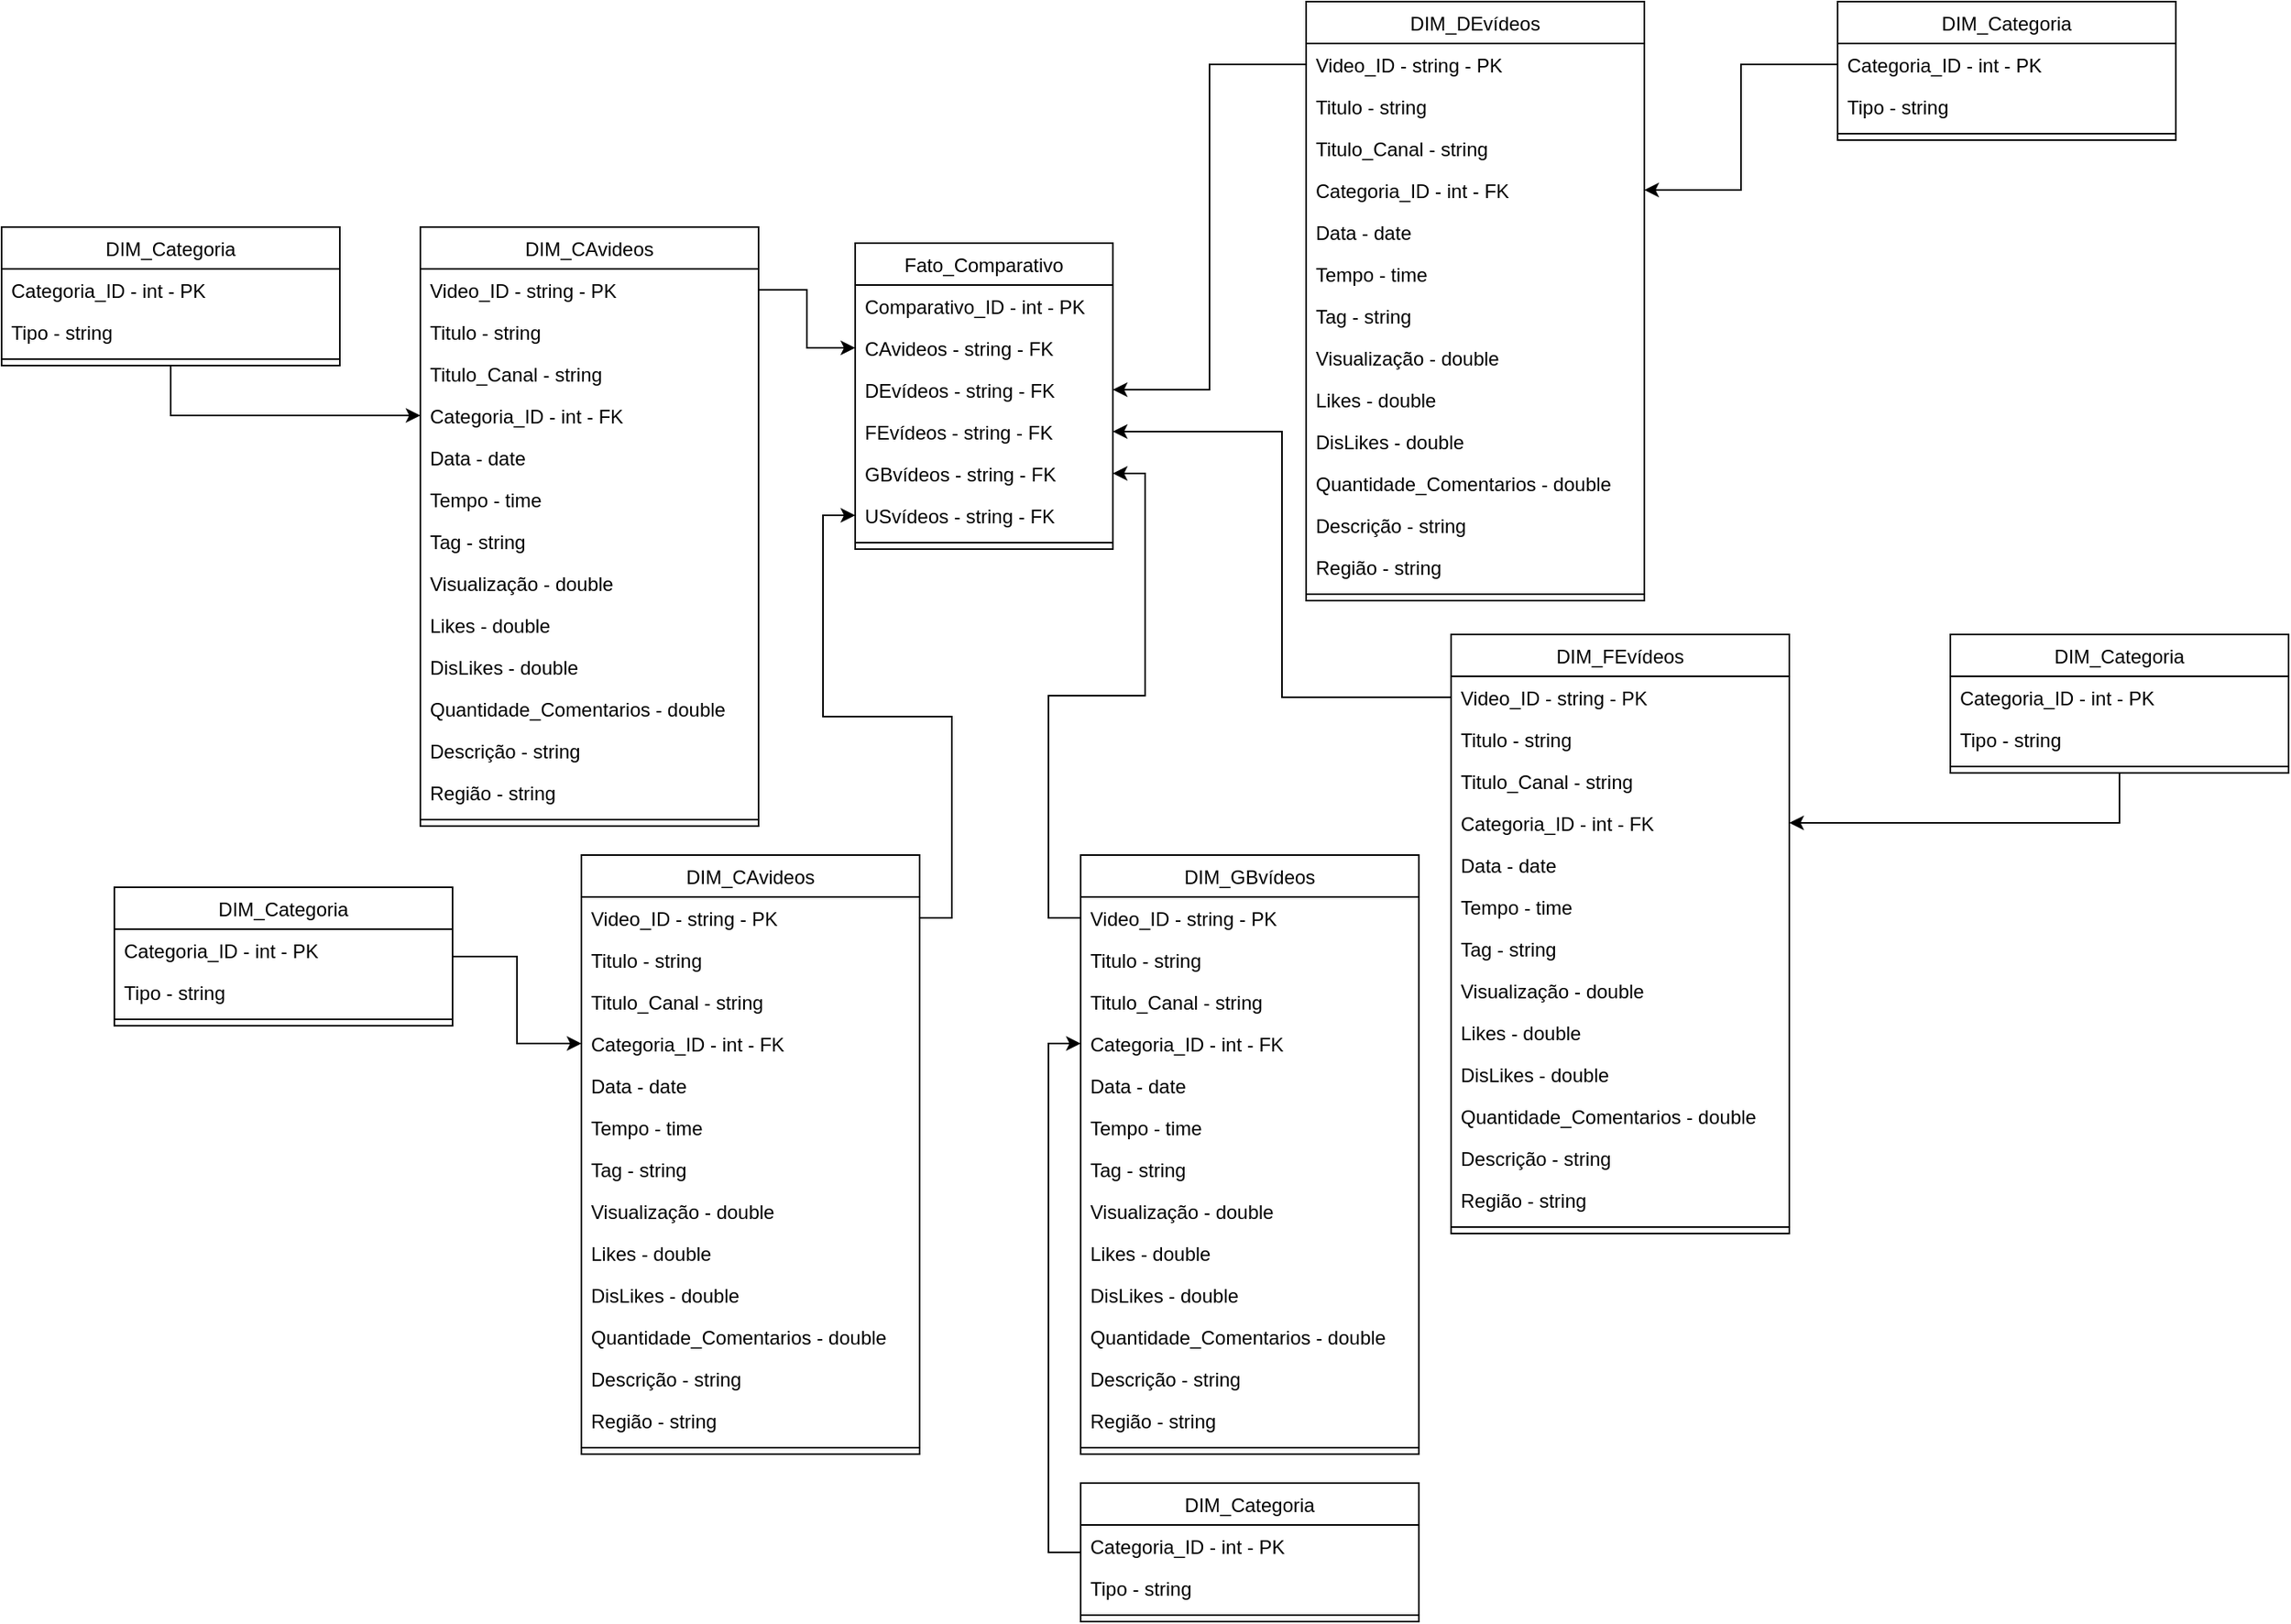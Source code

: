 <mxfile version="21.2.3" type="github">
  <diagram id="C5RBs43oDa-KdzZeNtuy" name="Page-1">
    <mxGraphModel dx="1707" dy="1653" grid="1" gridSize="10" guides="1" tooltips="1" connect="1" arrows="1" fold="1" page="1" pageScale="1" pageWidth="827" pageHeight="1169" math="0" shadow="0">
      <root>
        <mxCell id="WIyWlLk6GJQsqaUBKTNV-0" />
        <mxCell id="WIyWlLk6GJQsqaUBKTNV-1" parent="WIyWlLk6GJQsqaUBKTNV-0" />
        <mxCell id="zkfFHV4jXpPFQw0GAbJ--13" value="DIM_CAvideos" style="swimlane;fontStyle=0;align=center;verticalAlign=top;childLayout=stackLayout;horizontal=1;startSize=26;horizontalStack=0;resizeParent=1;resizeLast=0;collapsible=1;marginBottom=0;rounded=0;shadow=0;strokeWidth=1;" parent="WIyWlLk6GJQsqaUBKTNV-1" vertex="1">
          <mxGeometry x="240" y="-40" width="210" height="372" as="geometry">
            <mxRectangle x="340" y="380" width="170" height="26" as="alternateBounds" />
          </mxGeometry>
        </mxCell>
        <mxCell id="1m3VxjeDIBRitVq9MlRv-8" value="Video_ID - string - PK" style="text;align=left;verticalAlign=top;spacingLeft=4;spacingRight=4;overflow=hidden;rotatable=0;points=[[0,0.5],[1,0.5]];portConstraint=eastwest;" parent="zkfFHV4jXpPFQw0GAbJ--13" vertex="1">
          <mxGeometry y="26" width="210" height="26" as="geometry" />
        </mxCell>
        <mxCell id="zkfFHV4jXpPFQw0GAbJ--14" value="Titulo - string" style="text;align=left;verticalAlign=top;spacingLeft=4;spacingRight=4;overflow=hidden;rotatable=0;points=[[0,0.5],[1,0.5]];portConstraint=eastwest;" parent="zkfFHV4jXpPFQw0GAbJ--13" vertex="1">
          <mxGeometry y="52" width="210" height="26" as="geometry" />
        </mxCell>
        <mxCell id="1m3VxjeDIBRitVq9MlRv-3" value="Titulo_Canal - string" style="text;align=left;verticalAlign=top;spacingLeft=4;spacingRight=4;overflow=hidden;rotatable=0;points=[[0,0.5],[1,0.5]];portConstraint=eastwest;" parent="zkfFHV4jXpPFQw0GAbJ--13" vertex="1">
          <mxGeometry y="78" width="210" height="26" as="geometry" />
        </mxCell>
        <mxCell id="1m3VxjeDIBRitVq9MlRv-4" value="Categoria_ID - int - FK" style="text;align=left;verticalAlign=top;spacingLeft=4;spacingRight=4;overflow=hidden;rotatable=0;points=[[0,0.5],[1,0.5]];portConstraint=eastwest;" parent="zkfFHV4jXpPFQw0GAbJ--13" vertex="1">
          <mxGeometry y="104" width="210" height="26" as="geometry" />
        </mxCell>
        <mxCell id="1m3VxjeDIBRitVq9MlRv-5" value="Data - date" style="text;align=left;verticalAlign=top;spacingLeft=4;spacingRight=4;overflow=hidden;rotatable=0;points=[[0,0.5],[1,0.5]];portConstraint=eastwest;" parent="zkfFHV4jXpPFQw0GAbJ--13" vertex="1">
          <mxGeometry y="130" width="210" height="26" as="geometry" />
        </mxCell>
        <mxCell id="1m3VxjeDIBRitVq9MlRv-7" value="Tempo - time" style="text;align=left;verticalAlign=top;spacingLeft=4;spacingRight=4;overflow=hidden;rotatable=0;points=[[0,0.5],[1,0.5]];portConstraint=eastwest;" parent="zkfFHV4jXpPFQw0GAbJ--13" vertex="1">
          <mxGeometry y="156" width="210" height="26" as="geometry" />
        </mxCell>
        <mxCell id="1m3VxjeDIBRitVq9MlRv-9" value="Tag - string" style="text;align=left;verticalAlign=top;spacingLeft=4;spacingRight=4;overflow=hidden;rotatable=0;points=[[0,0.5],[1,0.5]];portConstraint=eastwest;" parent="zkfFHV4jXpPFQw0GAbJ--13" vertex="1">
          <mxGeometry y="182" width="210" height="26" as="geometry" />
        </mxCell>
        <mxCell id="1m3VxjeDIBRitVq9MlRv-10" value="Visualização - double" style="text;align=left;verticalAlign=top;spacingLeft=4;spacingRight=4;overflow=hidden;rotatable=0;points=[[0,0.5],[1,0.5]];portConstraint=eastwest;" parent="zkfFHV4jXpPFQw0GAbJ--13" vertex="1">
          <mxGeometry y="208" width="210" height="26" as="geometry" />
        </mxCell>
        <mxCell id="1m3VxjeDIBRitVq9MlRv-11" value="Likes - double" style="text;align=left;verticalAlign=top;spacingLeft=4;spacingRight=4;overflow=hidden;rotatable=0;points=[[0,0.5],[1,0.5]];portConstraint=eastwest;" parent="zkfFHV4jXpPFQw0GAbJ--13" vertex="1">
          <mxGeometry y="234" width="210" height="26" as="geometry" />
        </mxCell>
        <mxCell id="1m3VxjeDIBRitVq9MlRv-12" value="DisLikes - double" style="text;align=left;verticalAlign=top;spacingLeft=4;spacingRight=4;overflow=hidden;rotatable=0;points=[[0,0.5],[1,0.5]];portConstraint=eastwest;" parent="zkfFHV4jXpPFQw0GAbJ--13" vertex="1">
          <mxGeometry y="260" width="210" height="26" as="geometry" />
        </mxCell>
        <mxCell id="1m3VxjeDIBRitVq9MlRv-13" value="Quantidade_Comentarios - double" style="text;align=left;verticalAlign=top;spacingLeft=4;spacingRight=4;overflow=hidden;rotatable=0;points=[[0,0.5],[1,0.5]];portConstraint=eastwest;" parent="zkfFHV4jXpPFQw0GAbJ--13" vertex="1">
          <mxGeometry y="286" width="210" height="26" as="geometry" />
        </mxCell>
        <mxCell id="1m3VxjeDIBRitVq9MlRv-14" value="Descrição - string&#xa;" style="text;align=left;verticalAlign=top;spacingLeft=4;spacingRight=4;overflow=hidden;rotatable=0;points=[[0,0.5],[1,0.5]];portConstraint=eastwest;" parent="zkfFHV4jXpPFQw0GAbJ--13" vertex="1">
          <mxGeometry y="312" width="210" height="26" as="geometry" />
        </mxCell>
        <mxCell id="1m3VxjeDIBRitVq9MlRv-15" value="Região - string&#xa;" style="text;align=left;verticalAlign=top;spacingLeft=4;spacingRight=4;overflow=hidden;rotatable=0;points=[[0,0.5],[1,0.5]];portConstraint=eastwest;" parent="zkfFHV4jXpPFQw0GAbJ--13" vertex="1">
          <mxGeometry y="338" width="210" height="26" as="geometry" />
        </mxCell>
        <mxCell id="zkfFHV4jXpPFQw0GAbJ--15" value="" style="line;html=1;strokeWidth=1;align=left;verticalAlign=middle;spacingTop=-1;spacingLeft=3;spacingRight=3;rotatable=0;labelPosition=right;points=[];portConstraint=eastwest;" parent="zkfFHV4jXpPFQw0GAbJ--13" vertex="1">
          <mxGeometry y="364" width="210" height="8" as="geometry" />
        </mxCell>
        <mxCell id="zkfFHV4jXpPFQw0GAbJ--17" value="Fato_Comparativo&#xa;" style="swimlane;fontStyle=0;align=center;verticalAlign=top;childLayout=stackLayout;horizontal=1;startSize=26;horizontalStack=0;resizeParent=1;resizeLast=0;collapsible=1;marginBottom=0;rounded=0;shadow=0;strokeWidth=1;" parent="WIyWlLk6GJQsqaUBKTNV-1" vertex="1">
          <mxGeometry x="510" y="-30" width="160" height="190" as="geometry">
            <mxRectangle x="550" y="140" width="160" height="26" as="alternateBounds" />
          </mxGeometry>
        </mxCell>
        <mxCell id="zkfFHV4jXpPFQw0GAbJ--18" value="Comparativo_ID - int - PK" style="text;align=left;verticalAlign=top;spacingLeft=4;spacingRight=4;overflow=hidden;rotatable=0;points=[[0,0.5],[1,0.5]];portConstraint=eastwest;" parent="zkfFHV4jXpPFQw0GAbJ--17" vertex="1">
          <mxGeometry y="26" width="160" height="26" as="geometry" />
        </mxCell>
        <mxCell id="zkfFHV4jXpPFQw0GAbJ--19" value="CAvideos - string - FK" style="text;align=left;verticalAlign=top;spacingLeft=4;spacingRight=4;overflow=hidden;rotatable=0;points=[[0,0.5],[1,0.5]];portConstraint=eastwest;rounded=0;shadow=0;html=0;" parent="zkfFHV4jXpPFQw0GAbJ--17" vertex="1">
          <mxGeometry y="52" width="160" height="26" as="geometry" />
        </mxCell>
        <mxCell id="RwffyjR6EgKe0kXsIX9w-15" value="DEvídeos - string - FK" style="text;align=left;verticalAlign=top;spacingLeft=4;spacingRight=4;overflow=hidden;rotatable=0;points=[[0,0.5],[1,0.5]];portConstraint=eastwest;rounded=0;shadow=0;html=0;" vertex="1" parent="zkfFHV4jXpPFQw0GAbJ--17">
          <mxGeometry y="78" width="160" height="26" as="geometry" />
        </mxCell>
        <mxCell id="RwffyjR6EgKe0kXsIX9w-16" value="FEvídeos - string - FK" style="text;align=left;verticalAlign=top;spacingLeft=4;spacingRight=4;overflow=hidden;rotatable=0;points=[[0,0.5],[1,0.5]];portConstraint=eastwest;rounded=0;shadow=0;html=0;" vertex="1" parent="zkfFHV4jXpPFQw0GAbJ--17">
          <mxGeometry y="104" width="160" height="26" as="geometry" />
        </mxCell>
        <mxCell id="RwffyjR6EgKe0kXsIX9w-17" value="GBvídeos - string - FK" style="text;align=left;verticalAlign=top;spacingLeft=4;spacingRight=4;overflow=hidden;rotatable=0;points=[[0,0.5],[1,0.5]];portConstraint=eastwest;rounded=0;shadow=0;html=0;" vertex="1" parent="zkfFHV4jXpPFQw0GAbJ--17">
          <mxGeometry y="130" width="160" height="26" as="geometry" />
        </mxCell>
        <mxCell id="RwffyjR6EgKe0kXsIX9w-18" value="USvídeos - string - FK" style="text;align=left;verticalAlign=top;spacingLeft=4;spacingRight=4;overflow=hidden;rotatable=0;points=[[0,0.5],[1,0.5]];portConstraint=eastwest;rounded=0;shadow=0;html=0;" vertex="1" parent="zkfFHV4jXpPFQw0GAbJ--17">
          <mxGeometry y="156" width="160" height="26" as="geometry" />
        </mxCell>
        <mxCell id="zkfFHV4jXpPFQw0GAbJ--23" value="" style="line;html=1;strokeWidth=1;align=left;verticalAlign=middle;spacingTop=-1;spacingLeft=3;spacingRight=3;rotatable=0;labelPosition=right;points=[];portConstraint=eastwest;" parent="zkfFHV4jXpPFQw0GAbJ--17" vertex="1">
          <mxGeometry y="182" width="160" height="8" as="geometry" />
        </mxCell>
        <mxCell id="RwffyjR6EgKe0kXsIX9w-74" style="edgeStyle=orthogonalEdgeStyle;rounded=0;orthogonalLoop=1;jettySize=auto;html=1;entryX=0;entryY=0.5;entryDx=0;entryDy=0;" edge="1" parent="WIyWlLk6GJQsqaUBKTNV-1" source="1m3VxjeDIBRitVq9MlRv-0" target="1m3VxjeDIBRitVq9MlRv-4">
          <mxGeometry relative="1" as="geometry" />
        </mxCell>
        <mxCell id="1m3VxjeDIBRitVq9MlRv-0" value="DIM_Categoria" style="swimlane;fontStyle=0;align=center;verticalAlign=top;childLayout=stackLayout;horizontal=1;startSize=26;horizontalStack=0;resizeParent=1;resizeLast=0;collapsible=1;marginBottom=0;rounded=0;shadow=0;strokeWidth=1;" parent="WIyWlLk6GJQsqaUBKTNV-1" vertex="1">
          <mxGeometry x="-20" y="-40" width="210" height="86" as="geometry">
            <mxRectangle x="340" y="380" width="170" height="26" as="alternateBounds" />
          </mxGeometry>
        </mxCell>
        <mxCell id="1m3VxjeDIBRitVq9MlRv-1" value="Categoria_ID - int - PK" style="text;align=left;verticalAlign=top;spacingLeft=4;spacingRight=4;overflow=hidden;rotatable=0;points=[[0,0.5],[1,0.5]];portConstraint=eastwest;" parent="1m3VxjeDIBRitVq9MlRv-0" vertex="1">
          <mxGeometry y="26" width="210" height="26" as="geometry" />
        </mxCell>
        <mxCell id="1m3VxjeDIBRitVq9MlRv-17" value="Tipo - string&#xa;" style="text;align=left;verticalAlign=top;spacingLeft=4;spacingRight=4;overflow=hidden;rotatable=0;points=[[0,0.5],[1,0.5]];portConstraint=eastwest;" parent="1m3VxjeDIBRitVq9MlRv-0" vertex="1">
          <mxGeometry y="52" width="210" height="26" as="geometry" />
        </mxCell>
        <mxCell id="1m3VxjeDIBRitVq9MlRv-2" value="" style="line;html=1;strokeWidth=1;align=left;verticalAlign=middle;spacingTop=-1;spacingLeft=3;spacingRight=3;rotatable=0;labelPosition=right;points=[];portConstraint=eastwest;" parent="1m3VxjeDIBRitVq9MlRv-0" vertex="1">
          <mxGeometry y="78" width="210" height="8" as="geometry" />
        </mxCell>
        <mxCell id="2AFXxrJAlzLxpWgYi_Rb-7" style="edgeStyle=orthogonalEdgeStyle;rounded=0;orthogonalLoop=1;jettySize=auto;html=1;" parent="WIyWlLk6GJQsqaUBKTNV-1" source="1m3VxjeDIBRitVq9MlRv-8" target="zkfFHV4jXpPFQw0GAbJ--19" edge="1">
          <mxGeometry relative="1" as="geometry" />
        </mxCell>
        <mxCell id="RwffyjR6EgKe0kXsIX9w-0" value="DIM_DEvídeos" style="swimlane;fontStyle=0;align=center;verticalAlign=top;childLayout=stackLayout;horizontal=1;startSize=26;horizontalStack=0;resizeParent=1;resizeLast=0;collapsible=1;marginBottom=0;rounded=0;shadow=0;strokeWidth=1;" vertex="1" parent="WIyWlLk6GJQsqaUBKTNV-1">
          <mxGeometry x="790" y="-180" width="210" height="372" as="geometry">
            <mxRectangle x="340" y="380" width="170" height="26" as="alternateBounds" />
          </mxGeometry>
        </mxCell>
        <mxCell id="RwffyjR6EgKe0kXsIX9w-1" value="Video_ID - string - PK" style="text;align=left;verticalAlign=top;spacingLeft=4;spacingRight=4;overflow=hidden;rotatable=0;points=[[0,0.5],[1,0.5]];portConstraint=eastwest;" vertex="1" parent="RwffyjR6EgKe0kXsIX9w-0">
          <mxGeometry y="26" width="210" height="26" as="geometry" />
        </mxCell>
        <mxCell id="RwffyjR6EgKe0kXsIX9w-2" value="Titulo - string" style="text;align=left;verticalAlign=top;spacingLeft=4;spacingRight=4;overflow=hidden;rotatable=0;points=[[0,0.5],[1,0.5]];portConstraint=eastwest;" vertex="1" parent="RwffyjR6EgKe0kXsIX9w-0">
          <mxGeometry y="52" width="210" height="26" as="geometry" />
        </mxCell>
        <mxCell id="RwffyjR6EgKe0kXsIX9w-3" value="Titulo_Canal - string" style="text;align=left;verticalAlign=top;spacingLeft=4;spacingRight=4;overflow=hidden;rotatable=0;points=[[0,0.5],[1,0.5]];portConstraint=eastwest;" vertex="1" parent="RwffyjR6EgKe0kXsIX9w-0">
          <mxGeometry y="78" width="210" height="26" as="geometry" />
        </mxCell>
        <mxCell id="RwffyjR6EgKe0kXsIX9w-4" value="Categoria_ID - int - FK" style="text;align=left;verticalAlign=top;spacingLeft=4;spacingRight=4;overflow=hidden;rotatable=0;points=[[0,0.5],[1,0.5]];portConstraint=eastwest;" vertex="1" parent="RwffyjR6EgKe0kXsIX9w-0">
          <mxGeometry y="104" width="210" height="26" as="geometry" />
        </mxCell>
        <mxCell id="RwffyjR6EgKe0kXsIX9w-5" value="Data - date" style="text;align=left;verticalAlign=top;spacingLeft=4;spacingRight=4;overflow=hidden;rotatable=0;points=[[0,0.5],[1,0.5]];portConstraint=eastwest;" vertex="1" parent="RwffyjR6EgKe0kXsIX9w-0">
          <mxGeometry y="130" width="210" height="26" as="geometry" />
        </mxCell>
        <mxCell id="RwffyjR6EgKe0kXsIX9w-6" value="Tempo - time" style="text;align=left;verticalAlign=top;spacingLeft=4;spacingRight=4;overflow=hidden;rotatable=0;points=[[0,0.5],[1,0.5]];portConstraint=eastwest;" vertex="1" parent="RwffyjR6EgKe0kXsIX9w-0">
          <mxGeometry y="156" width="210" height="26" as="geometry" />
        </mxCell>
        <mxCell id="RwffyjR6EgKe0kXsIX9w-7" value="Tag - string" style="text;align=left;verticalAlign=top;spacingLeft=4;spacingRight=4;overflow=hidden;rotatable=0;points=[[0,0.5],[1,0.5]];portConstraint=eastwest;" vertex="1" parent="RwffyjR6EgKe0kXsIX9w-0">
          <mxGeometry y="182" width="210" height="26" as="geometry" />
        </mxCell>
        <mxCell id="RwffyjR6EgKe0kXsIX9w-8" value="Visualização - double" style="text;align=left;verticalAlign=top;spacingLeft=4;spacingRight=4;overflow=hidden;rotatable=0;points=[[0,0.5],[1,0.5]];portConstraint=eastwest;" vertex="1" parent="RwffyjR6EgKe0kXsIX9w-0">
          <mxGeometry y="208" width="210" height="26" as="geometry" />
        </mxCell>
        <mxCell id="RwffyjR6EgKe0kXsIX9w-9" value="Likes - double" style="text;align=left;verticalAlign=top;spacingLeft=4;spacingRight=4;overflow=hidden;rotatable=0;points=[[0,0.5],[1,0.5]];portConstraint=eastwest;" vertex="1" parent="RwffyjR6EgKe0kXsIX9w-0">
          <mxGeometry y="234" width="210" height="26" as="geometry" />
        </mxCell>
        <mxCell id="RwffyjR6EgKe0kXsIX9w-10" value="DisLikes - double" style="text;align=left;verticalAlign=top;spacingLeft=4;spacingRight=4;overflow=hidden;rotatable=0;points=[[0,0.5],[1,0.5]];portConstraint=eastwest;" vertex="1" parent="RwffyjR6EgKe0kXsIX9w-0">
          <mxGeometry y="260" width="210" height="26" as="geometry" />
        </mxCell>
        <mxCell id="RwffyjR6EgKe0kXsIX9w-11" value="Quantidade_Comentarios - double" style="text;align=left;verticalAlign=top;spacingLeft=4;spacingRight=4;overflow=hidden;rotatable=0;points=[[0,0.5],[1,0.5]];portConstraint=eastwest;" vertex="1" parent="RwffyjR6EgKe0kXsIX9w-0">
          <mxGeometry y="286" width="210" height="26" as="geometry" />
        </mxCell>
        <mxCell id="RwffyjR6EgKe0kXsIX9w-12" value="Descrição - string&#xa;" style="text;align=left;verticalAlign=top;spacingLeft=4;spacingRight=4;overflow=hidden;rotatable=0;points=[[0,0.5],[1,0.5]];portConstraint=eastwest;" vertex="1" parent="RwffyjR6EgKe0kXsIX9w-0">
          <mxGeometry y="312" width="210" height="26" as="geometry" />
        </mxCell>
        <mxCell id="RwffyjR6EgKe0kXsIX9w-13" value="Região - string&#xa;" style="text;align=left;verticalAlign=top;spacingLeft=4;spacingRight=4;overflow=hidden;rotatable=0;points=[[0,0.5],[1,0.5]];portConstraint=eastwest;" vertex="1" parent="RwffyjR6EgKe0kXsIX9w-0">
          <mxGeometry y="338" width="210" height="26" as="geometry" />
        </mxCell>
        <mxCell id="RwffyjR6EgKe0kXsIX9w-14" value="" style="line;html=1;strokeWidth=1;align=left;verticalAlign=middle;spacingTop=-1;spacingLeft=3;spacingRight=3;rotatable=0;labelPosition=right;points=[];portConstraint=eastwest;" vertex="1" parent="RwffyjR6EgKe0kXsIX9w-0">
          <mxGeometry y="364" width="210" height="8" as="geometry" />
        </mxCell>
        <mxCell id="RwffyjR6EgKe0kXsIX9w-19" style="edgeStyle=orthogonalEdgeStyle;rounded=0;orthogonalLoop=1;jettySize=auto;html=1;" edge="1" parent="WIyWlLk6GJQsqaUBKTNV-1" source="RwffyjR6EgKe0kXsIX9w-1" target="RwffyjR6EgKe0kXsIX9w-15">
          <mxGeometry relative="1" as="geometry" />
        </mxCell>
        <mxCell id="RwffyjR6EgKe0kXsIX9w-20" value="DIM_FEvídeos" style="swimlane;fontStyle=0;align=center;verticalAlign=top;childLayout=stackLayout;horizontal=1;startSize=26;horizontalStack=0;resizeParent=1;resizeLast=0;collapsible=1;marginBottom=0;rounded=0;shadow=0;strokeWidth=1;" vertex="1" parent="WIyWlLk6GJQsqaUBKTNV-1">
          <mxGeometry x="880" y="213" width="210" height="372" as="geometry">
            <mxRectangle x="340" y="380" width="170" height="26" as="alternateBounds" />
          </mxGeometry>
        </mxCell>
        <mxCell id="RwffyjR6EgKe0kXsIX9w-21" value="Video_ID - string - PK" style="text;align=left;verticalAlign=top;spacingLeft=4;spacingRight=4;overflow=hidden;rotatable=0;points=[[0,0.5],[1,0.5]];portConstraint=eastwest;" vertex="1" parent="RwffyjR6EgKe0kXsIX9w-20">
          <mxGeometry y="26" width="210" height="26" as="geometry" />
        </mxCell>
        <mxCell id="RwffyjR6EgKe0kXsIX9w-22" value="Titulo - string" style="text;align=left;verticalAlign=top;spacingLeft=4;spacingRight=4;overflow=hidden;rotatable=0;points=[[0,0.5],[1,0.5]];portConstraint=eastwest;" vertex="1" parent="RwffyjR6EgKe0kXsIX9w-20">
          <mxGeometry y="52" width="210" height="26" as="geometry" />
        </mxCell>
        <mxCell id="RwffyjR6EgKe0kXsIX9w-23" value="Titulo_Canal - string" style="text;align=left;verticalAlign=top;spacingLeft=4;spacingRight=4;overflow=hidden;rotatable=0;points=[[0,0.5],[1,0.5]];portConstraint=eastwest;" vertex="1" parent="RwffyjR6EgKe0kXsIX9w-20">
          <mxGeometry y="78" width="210" height="26" as="geometry" />
        </mxCell>
        <mxCell id="RwffyjR6EgKe0kXsIX9w-24" value="Categoria_ID - int - FK" style="text;align=left;verticalAlign=top;spacingLeft=4;spacingRight=4;overflow=hidden;rotatable=0;points=[[0,0.5],[1,0.5]];portConstraint=eastwest;" vertex="1" parent="RwffyjR6EgKe0kXsIX9w-20">
          <mxGeometry y="104" width="210" height="26" as="geometry" />
        </mxCell>
        <mxCell id="RwffyjR6EgKe0kXsIX9w-25" value="Data - date" style="text;align=left;verticalAlign=top;spacingLeft=4;spacingRight=4;overflow=hidden;rotatable=0;points=[[0,0.5],[1,0.5]];portConstraint=eastwest;" vertex="1" parent="RwffyjR6EgKe0kXsIX9w-20">
          <mxGeometry y="130" width="210" height="26" as="geometry" />
        </mxCell>
        <mxCell id="RwffyjR6EgKe0kXsIX9w-26" value="Tempo - time" style="text;align=left;verticalAlign=top;spacingLeft=4;spacingRight=4;overflow=hidden;rotatable=0;points=[[0,0.5],[1,0.5]];portConstraint=eastwest;" vertex="1" parent="RwffyjR6EgKe0kXsIX9w-20">
          <mxGeometry y="156" width="210" height="26" as="geometry" />
        </mxCell>
        <mxCell id="RwffyjR6EgKe0kXsIX9w-27" value="Tag - string" style="text;align=left;verticalAlign=top;spacingLeft=4;spacingRight=4;overflow=hidden;rotatable=0;points=[[0,0.5],[1,0.5]];portConstraint=eastwest;" vertex="1" parent="RwffyjR6EgKe0kXsIX9w-20">
          <mxGeometry y="182" width="210" height="26" as="geometry" />
        </mxCell>
        <mxCell id="RwffyjR6EgKe0kXsIX9w-28" value="Visualização - double" style="text;align=left;verticalAlign=top;spacingLeft=4;spacingRight=4;overflow=hidden;rotatable=0;points=[[0,0.5],[1,0.5]];portConstraint=eastwest;" vertex="1" parent="RwffyjR6EgKe0kXsIX9w-20">
          <mxGeometry y="208" width="210" height="26" as="geometry" />
        </mxCell>
        <mxCell id="RwffyjR6EgKe0kXsIX9w-29" value="Likes - double" style="text;align=left;verticalAlign=top;spacingLeft=4;spacingRight=4;overflow=hidden;rotatable=0;points=[[0,0.5],[1,0.5]];portConstraint=eastwest;" vertex="1" parent="RwffyjR6EgKe0kXsIX9w-20">
          <mxGeometry y="234" width="210" height="26" as="geometry" />
        </mxCell>
        <mxCell id="RwffyjR6EgKe0kXsIX9w-30" value="DisLikes - double" style="text;align=left;verticalAlign=top;spacingLeft=4;spacingRight=4;overflow=hidden;rotatable=0;points=[[0,0.5],[1,0.5]];portConstraint=eastwest;" vertex="1" parent="RwffyjR6EgKe0kXsIX9w-20">
          <mxGeometry y="260" width="210" height="26" as="geometry" />
        </mxCell>
        <mxCell id="RwffyjR6EgKe0kXsIX9w-31" value="Quantidade_Comentarios - double" style="text;align=left;verticalAlign=top;spacingLeft=4;spacingRight=4;overflow=hidden;rotatable=0;points=[[0,0.5],[1,0.5]];portConstraint=eastwest;" vertex="1" parent="RwffyjR6EgKe0kXsIX9w-20">
          <mxGeometry y="286" width="210" height="26" as="geometry" />
        </mxCell>
        <mxCell id="RwffyjR6EgKe0kXsIX9w-32" value="Descrição - string&#xa;" style="text;align=left;verticalAlign=top;spacingLeft=4;spacingRight=4;overflow=hidden;rotatable=0;points=[[0,0.5],[1,0.5]];portConstraint=eastwest;" vertex="1" parent="RwffyjR6EgKe0kXsIX9w-20">
          <mxGeometry y="312" width="210" height="26" as="geometry" />
        </mxCell>
        <mxCell id="RwffyjR6EgKe0kXsIX9w-33" value="Região - string&#xa;" style="text;align=left;verticalAlign=top;spacingLeft=4;spacingRight=4;overflow=hidden;rotatable=0;points=[[0,0.5],[1,0.5]];portConstraint=eastwest;" vertex="1" parent="RwffyjR6EgKe0kXsIX9w-20">
          <mxGeometry y="338" width="210" height="26" as="geometry" />
        </mxCell>
        <mxCell id="RwffyjR6EgKe0kXsIX9w-34" value="" style="line;html=1;strokeWidth=1;align=left;verticalAlign=middle;spacingTop=-1;spacingLeft=3;spacingRight=3;rotatable=0;labelPosition=right;points=[];portConstraint=eastwest;" vertex="1" parent="RwffyjR6EgKe0kXsIX9w-20">
          <mxGeometry y="364" width="210" height="8" as="geometry" />
        </mxCell>
        <mxCell id="RwffyjR6EgKe0kXsIX9w-37" style="edgeStyle=orthogonalEdgeStyle;rounded=0;orthogonalLoop=1;jettySize=auto;html=1;entryX=1;entryY=0.5;entryDx=0;entryDy=0;" edge="1" parent="WIyWlLk6GJQsqaUBKTNV-1" source="RwffyjR6EgKe0kXsIX9w-21" target="RwffyjR6EgKe0kXsIX9w-16">
          <mxGeometry relative="1" as="geometry" />
        </mxCell>
        <mxCell id="RwffyjR6EgKe0kXsIX9w-38" value="DIM_GBvídeos" style="swimlane;fontStyle=0;align=center;verticalAlign=top;childLayout=stackLayout;horizontal=1;startSize=26;horizontalStack=0;resizeParent=1;resizeLast=0;collapsible=1;marginBottom=0;rounded=0;shadow=0;strokeWidth=1;" vertex="1" parent="WIyWlLk6GJQsqaUBKTNV-1">
          <mxGeometry x="650" y="350" width="210" height="372" as="geometry">
            <mxRectangle x="340" y="380" width="170" height="26" as="alternateBounds" />
          </mxGeometry>
        </mxCell>
        <mxCell id="RwffyjR6EgKe0kXsIX9w-39" value="Video_ID - string - PK" style="text;align=left;verticalAlign=top;spacingLeft=4;spacingRight=4;overflow=hidden;rotatable=0;points=[[0,0.5],[1,0.5]];portConstraint=eastwest;" vertex="1" parent="RwffyjR6EgKe0kXsIX9w-38">
          <mxGeometry y="26" width="210" height="26" as="geometry" />
        </mxCell>
        <mxCell id="RwffyjR6EgKe0kXsIX9w-40" value="Titulo - string" style="text;align=left;verticalAlign=top;spacingLeft=4;spacingRight=4;overflow=hidden;rotatable=0;points=[[0,0.5],[1,0.5]];portConstraint=eastwest;" vertex="1" parent="RwffyjR6EgKe0kXsIX9w-38">
          <mxGeometry y="52" width="210" height="26" as="geometry" />
        </mxCell>
        <mxCell id="RwffyjR6EgKe0kXsIX9w-41" value="Titulo_Canal - string" style="text;align=left;verticalAlign=top;spacingLeft=4;spacingRight=4;overflow=hidden;rotatable=0;points=[[0,0.5],[1,0.5]];portConstraint=eastwest;" vertex="1" parent="RwffyjR6EgKe0kXsIX9w-38">
          <mxGeometry y="78" width="210" height="26" as="geometry" />
        </mxCell>
        <mxCell id="RwffyjR6EgKe0kXsIX9w-42" value="Categoria_ID - int - FK" style="text;align=left;verticalAlign=top;spacingLeft=4;spacingRight=4;overflow=hidden;rotatable=0;points=[[0,0.5],[1,0.5]];portConstraint=eastwest;" vertex="1" parent="RwffyjR6EgKe0kXsIX9w-38">
          <mxGeometry y="104" width="210" height="26" as="geometry" />
        </mxCell>
        <mxCell id="RwffyjR6EgKe0kXsIX9w-43" value="Data - date" style="text;align=left;verticalAlign=top;spacingLeft=4;spacingRight=4;overflow=hidden;rotatable=0;points=[[0,0.5],[1,0.5]];portConstraint=eastwest;" vertex="1" parent="RwffyjR6EgKe0kXsIX9w-38">
          <mxGeometry y="130" width="210" height="26" as="geometry" />
        </mxCell>
        <mxCell id="RwffyjR6EgKe0kXsIX9w-44" value="Tempo - time" style="text;align=left;verticalAlign=top;spacingLeft=4;spacingRight=4;overflow=hidden;rotatable=0;points=[[0,0.5],[1,0.5]];portConstraint=eastwest;" vertex="1" parent="RwffyjR6EgKe0kXsIX9w-38">
          <mxGeometry y="156" width="210" height="26" as="geometry" />
        </mxCell>
        <mxCell id="RwffyjR6EgKe0kXsIX9w-45" value="Tag - string" style="text;align=left;verticalAlign=top;spacingLeft=4;spacingRight=4;overflow=hidden;rotatable=0;points=[[0,0.5],[1,0.5]];portConstraint=eastwest;" vertex="1" parent="RwffyjR6EgKe0kXsIX9w-38">
          <mxGeometry y="182" width="210" height="26" as="geometry" />
        </mxCell>
        <mxCell id="RwffyjR6EgKe0kXsIX9w-46" value="Visualização - double" style="text;align=left;verticalAlign=top;spacingLeft=4;spacingRight=4;overflow=hidden;rotatable=0;points=[[0,0.5],[1,0.5]];portConstraint=eastwest;" vertex="1" parent="RwffyjR6EgKe0kXsIX9w-38">
          <mxGeometry y="208" width="210" height="26" as="geometry" />
        </mxCell>
        <mxCell id="RwffyjR6EgKe0kXsIX9w-47" value="Likes - double" style="text;align=left;verticalAlign=top;spacingLeft=4;spacingRight=4;overflow=hidden;rotatable=0;points=[[0,0.5],[1,0.5]];portConstraint=eastwest;" vertex="1" parent="RwffyjR6EgKe0kXsIX9w-38">
          <mxGeometry y="234" width="210" height="26" as="geometry" />
        </mxCell>
        <mxCell id="RwffyjR6EgKe0kXsIX9w-48" value="DisLikes - double" style="text;align=left;verticalAlign=top;spacingLeft=4;spacingRight=4;overflow=hidden;rotatable=0;points=[[0,0.5],[1,0.5]];portConstraint=eastwest;" vertex="1" parent="RwffyjR6EgKe0kXsIX9w-38">
          <mxGeometry y="260" width="210" height="26" as="geometry" />
        </mxCell>
        <mxCell id="RwffyjR6EgKe0kXsIX9w-49" value="Quantidade_Comentarios - double" style="text;align=left;verticalAlign=top;spacingLeft=4;spacingRight=4;overflow=hidden;rotatable=0;points=[[0,0.5],[1,0.5]];portConstraint=eastwest;" vertex="1" parent="RwffyjR6EgKe0kXsIX9w-38">
          <mxGeometry y="286" width="210" height="26" as="geometry" />
        </mxCell>
        <mxCell id="RwffyjR6EgKe0kXsIX9w-50" value="Descrição - string&#xa;" style="text;align=left;verticalAlign=top;spacingLeft=4;spacingRight=4;overflow=hidden;rotatable=0;points=[[0,0.5],[1,0.5]];portConstraint=eastwest;" vertex="1" parent="RwffyjR6EgKe0kXsIX9w-38">
          <mxGeometry y="312" width="210" height="26" as="geometry" />
        </mxCell>
        <mxCell id="RwffyjR6EgKe0kXsIX9w-51" value="Região - string&#xa;" style="text;align=left;verticalAlign=top;spacingLeft=4;spacingRight=4;overflow=hidden;rotatable=0;points=[[0,0.5],[1,0.5]];portConstraint=eastwest;" vertex="1" parent="RwffyjR6EgKe0kXsIX9w-38">
          <mxGeometry y="338" width="210" height="26" as="geometry" />
        </mxCell>
        <mxCell id="RwffyjR6EgKe0kXsIX9w-52" value="" style="line;html=1;strokeWidth=1;align=left;verticalAlign=middle;spacingTop=-1;spacingLeft=3;spacingRight=3;rotatable=0;labelPosition=right;points=[];portConstraint=eastwest;" vertex="1" parent="RwffyjR6EgKe0kXsIX9w-38">
          <mxGeometry y="364" width="210" height="8" as="geometry" />
        </mxCell>
        <mxCell id="RwffyjR6EgKe0kXsIX9w-53" style="edgeStyle=orthogonalEdgeStyle;rounded=0;orthogonalLoop=1;jettySize=auto;html=1;entryX=1;entryY=0.5;entryDx=0;entryDy=0;" edge="1" parent="WIyWlLk6GJQsqaUBKTNV-1" source="RwffyjR6EgKe0kXsIX9w-39" target="RwffyjR6EgKe0kXsIX9w-17">
          <mxGeometry relative="1" as="geometry" />
        </mxCell>
        <mxCell id="RwffyjR6EgKe0kXsIX9w-54" value="DIM_CAvideos" style="swimlane;fontStyle=0;align=center;verticalAlign=top;childLayout=stackLayout;horizontal=1;startSize=26;horizontalStack=0;resizeParent=1;resizeLast=0;collapsible=1;marginBottom=0;rounded=0;shadow=0;strokeWidth=1;" vertex="1" parent="WIyWlLk6GJQsqaUBKTNV-1">
          <mxGeometry x="340" y="350" width="210" height="372" as="geometry">
            <mxRectangle x="340" y="380" width="170" height="26" as="alternateBounds" />
          </mxGeometry>
        </mxCell>
        <mxCell id="RwffyjR6EgKe0kXsIX9w-55" value="Video_ID - string - PK" style="text;align=left;verticalAlign=top;spacingLeft=4;spacingRight=4;overflow=hidden;rotatable=0;points=[[0,0.5],[1,0.5]];portConstraint=eastwest;" vertex="1" parent="RwffyjR6EgKe0kXsIX9w-54">
          <mxGeometry y="26" width="210" height="26" as="geometry" />
        </mxCell>
        <mxCell id="RwffyjR6EgKe0kXsIX9w-56" value="Titulo - string" style="text;align=left;verticalAlign=top;spacingLeft=4;spacingRight=4;overflow=hidden;rotatable=0;points=[[0,0.5],[1,0.5]];portConstraint=eastwest;" vertex="1" parent="RwffyjR6EgKe0kXsIX9w-54">
          <mxGeometry y="52" width="210" height="26" as="geometry" />
        </mxCell>
        <mxCell id="RwffyjR6EgKe0kXsIX9w-57" value="Titulo_Canal - string" style="text;align=left;verticalAlign=top;spacingLeft=4;spacingRight=4;overflow=hidden;rotatable=0;points=[[0,0.5],[1,0.5]];portConstraint=eastwest;" vertex="1" parent="RwffyjR6EgKe0kXsIX9w-54">
          <mxGeometry y="78" width="210" height="26" as="geometry" />
        </mxCell>
        <mxCell id="RwffyjR6EgKe0kXsIX9w-58" value="Categoria_ID - int - FK" style="text;align=left;verticalAlign=top;spacingLeft=4;spacingRight=4;overflow=hidden;rotatable=0;points=[[0,0.5],[1,0.5]];portConstraint=eastwest;" vertex="1" parent="RwffyjR6EgKe0kXsIX9w-54">
          <mxGeometry y="104" width="210" height="26" as="geometry" />
        </mxCell>
        <mxCell id="RwffyjR6EgKe0kXsIX9w-59" value="Data - date" style="text;align=left;verticalAlign=top;spacingLeft=4;spacingRight=4;overflow=hidden;rotatable=0;points=[[0,0.5],[1,0.5]];portConstraint=eastwest;" vertex="1" parent="RwffyjR6EgKe0kXsIX9w-54">
          <mxGeometry y="130" width="210" height="26" as="geometry" />
        </mxCell>
        <mxCell id="RwffyjR6EgKe0kXsIX9w-60" value="Tempo - time" style="text;align=left;verticalAlign=top;spacingLeft=4;spacingRight=4;overflow=hidden;rotatable=0;points=[[0,0.5],[1,0.5]];portConstraint=eastwest;" vertex="1" parent="RwffyjR6EgKe0kXsIX9w-54">
          <mxGeometry y="156" width="210" height="26" as="geometry" />
        </mxCell>
        <mxCell id="RwffyjR6EgKe0kXsIX9w-61" value="Tag - string" style="text;align=left;verticalAlign=top;spacingLeft=4;spacingRight=4;overflow=hidden;rotatable=0;points=[[0,0.5],[1,0.5]];portConstraint=eastwest;" vertex="1" parent="RwffyjR6EgKe0kXsIX9w-54">
          <mxGeometry y="182" width="210" height="26" as="geometry" />
        </mxCell>
        <mxCell id="RwffyjR6EgKe0kXsIX9w-62" value="Visualização - double" style="text;align=left;verticalAlign=top;spacingLeft=4;spacingRight=4;overflow=hidden;rotatable=0;points=[[0,0.5],[1,0.5]];portConstraint=eastwest;" vertex="1" parent="RwffyjR6EgKe0kXsIX9w-54">
          <mxGeometry y="208" width="210" height="26" as="geometry" />
        </mxCell>
        <mxCell id="RwffyjR6EgKe0kXsIX9w-63" value="Likes - double" style="text;align=left;verticalAlign=top;spacingLeft=4;spacingRight=4;overflow=hidden;rotatable=0;points=[[0,0.5],[1,0.5]];portConstraint=eastwest;" vertex="1" parent="RwffyjR6EgKe0kXsIX9w-54">
          <mxGeometry y="234" width="210" height="26" as="geometry" />
        </mxCell>
        <mxCell id="RwffyjR6EgKe0kXsIX9w-64" value="DisLikes - double" style="text;align=left;verticalAlign=top;spacingLeft=4;spacingRight=4;overflow=hidden;rotatable=0;points=[[0,0.5],[1,0.5]];portConstraint=eastwest;" vertex="1" parent="RwffyjR6EgKe0kXsIX9w-54">
          <mxGeometry y="260" width="210" height="26" as="geometry" />
        </mxCell>
        <mxCell id="RwffyjR6EgKe0kXsIX9w-65" value="Quantidade_Comentarios - double" style="text;align=left;verticalAlign=top;spacingLeft=4;spacingRight=4;overflow=hidden;rotatable=0;points=[[0,0.5],[1,0.5]];portConstraint=eastwest;" vertex="1" parent="RwffyjR6EgKe0kXsIX9w-54">
          <mxGeometry y="286" width="210" height="26" as="geometry" />
        </mxCell>
        <mxCell id="RwffyjR6EgKe0kXsIX9w-66" value="Descrição - string&#xa;" style="text;align=left;verticalAlign=top;spacingLeft=4;spacingRight=4;overflow=hidden;rotatable=0;points=[[0,0.5],[1,0.5]];portConstraint=eastwest;" vertex="1" parent="RwffyjR6EgKe0kXsIX9w-54">
          <mxGeometry y="312" width="210" height="26" as="geometry" />
        </mxCell>
        <mxCell id="RwffyjR6EgKe0kXsIX9w-67" value="Região - string&#xa;" style="text;align=left;verticalAlign=top;spacingLeft=4;spacingRight=4;overflow=hidden;rotatable=0;points=[[0,0.5],[1,0.5]];portConstraint=eastwest;" vertex="1" parent="RwffyjR6EgKe0kXsIX9w-54">
          <mxGeometry y="338" width="210" height="26" as="geometry" />
        </mxCell>
        <mxCell id="RwffyjR6EgKe0kXsIX9w-68" value="" style="line;html=1;strokeWidth=1;align=left;verticalAlign=middle;spacingTop=-1;spacingLeft=3;spacingRight=3;rotatable=0;labelPosition=right;points=[];portConstraint=eastwest;" vertex="1" parent="RwffyjR6EgKe0kXsIX9w-54">
          <mxGeometry y="364" width="210" height="8" as="geometry" />
        </mxCell>
        <mxCell id="RwffyjR6EgKe0kXsIX9w-69" style="edgeStyle=orthogonalEdgeStyle;rounded=0;orthogonalLoop=1;jettySize=auto;html=1;entryX=0;entryY=0.5;entryDx=0;entryDy=0;" edge="1" parent="WIyWlLk6GJQsqaUBKTNV-1" source="RwffyjR6EgKe0kXsIX9w-55" target="RwffyjR6EgKe0kXsIX9w-18">
          <mxGeometry relative="1" as="geometry" />
        </mxCell>
        <mxCell id="RwffyjR6EgKe0kXsIX9w-75" style="edgeStyle=orthogonalEdgeStyle;rounded=0;orthogonalLoop=1;jettySize=auto;html=1;entryX=0;entryY=0.5;entryDx=0;entryDy=0;" edge="1" parent="WIyWlLk6GJQsqaUBKTNV-1" source="RwffyjR6EgKe0kXsIX9w-70" target="RwffyjR6EgKe0kXsIX9w-58">
          <mxGeometry relative="1" as="geometry" />
        </mxCell>
        <mxCell id="RwffyjR6EgKe0kXsIX9w-70" value="DIM_Categoria" style="swimlane;fontStyle=0;align=center;verticalAlign=top;childLayout=stackLayout;horizontal=1;startSize=26;horizontalStack=0;resizeParent=1;resizeLast=0;collapsible=1;marginBottom=0;rounded=0;shadow=0;strokeWidth=1;" vertex="1" parent="WIyWlLk6GJQsqaUBKTNV-1">
          <mxGeometry x="50" y="370" width="210" height="86" as="geometry">
            <mxRectangle x="340" y="380" width="170" height="26" as="alternateBounds" />
          </mxGeometry>
        </mxCell>
        <mxCell id="RwffyjR6EgKe0kXsIX9w-71" value="Categoria_ID - int - PK" style="text;align=left;verticalAlign=top;spacingLeft=4;spacingRight=4;overflow=hidden;rotatable=0;points=[[0,0.5],[1,0.5]];portConstraint=eastwest;" vertex="1" parent="RwffyjR6EgKe0kXsIX9w-70">
          <mxGeometry y="26" width="210" height="26" as="geometry" />
        </mxCell>
        <mxCell id="RwffyjR6EgKe0kXsIX9w-72" value="Tipo - string&#xa;" style="text;align=left;verticalAlign=top;spacingLeft=4;spacingRight=4;overflow=hidden;rotatable=0;points=[[0,0.5],[1,0.5]];portConstraint=eastwest;" vertex="1" parent="RwffyjR6EgKe0kXsIX9w-70">
          <mxGeometry y="52" width="210" height="26" as="geometry" />
        </mxCell>
        <mxCell id="RwffyjR6EgKe0kXsIX9w-73" value="" style="line;html=1;strokeWidth=1;align=left;verticalAlign=middle;spacingTop=-1;spacingLeft=3;spacingRight=3;rotatable=0;labelPosition=right;points=[];portConstraint=eastwest;" vertex="1" parent="RwffyjR6EgKe0kXsIX9w-70">
          <mxGeometry y="78" width="210" height="8" as="geometry" />
        </mxCell>
        <mxCell id="RwffyjR6EgKe0kXsIX9w-80" style="edgeStyle=orthogonalEdgeStyle;rounded=0;orthogonalLoop=1;jettySize=auto;html=1;entryX=0;entryY=0.5;entryDx=0;entryDy=0;" edge="1" parent="WIyWlLk6GJQsqaUBKTNV-1" source="RwffyjR6EgKe0kXsIX9w-76" target="RwffyjR6EgKe0kXsIX9w-42">
          <mxGeometry relative="1" as="geometry">
            <Array as="points">
              <mxPoint x="630" y="783" />
              <mxPoint x="630" y="467" />
            </Array>
          </mxGeometry>
        </mxCell>
        <mxCell id="RwffyjR6EgKe0kXsIX9w-76" value="DIM_Categoria" style="swimlane;fontStyle=0;align=center;verticalAlign=top;childLayout=stackLayout;horizontal=1;startSize=26;horizontalStack=0;resizeParent=1;resizeLast=0;collapsible=1;marginBottom=0;rounded=0;shadow=0;strokeWidth=1;" vertex="1" parent="WIyWlLk6GJQsqaUBKTNV-1">
          <mxGeometry x="650" y="740" width="210" height="86" as="geometry">
            <mxRectangle x="340" y="380" width="170" height="26" as="alternateBounds" />
          </mxGeometry>
        </mxCell>
        <mxCell id="RwffyjR6EgKe0kXsIX9w-77" value="Categoria_ID - int - PK" style="text;align=left;verticalAlign=top;spacingLeft=4;spacingRight=4;overflow=hidden;rotatable=0;points=[[0,0.5],[1,0.5]];portConstraint=eastwest;" vertex="1" parent="RwffyjR6EgKe0kXsIX9w-76">
          <mxGeometry y="26" width="210" height="26" as="geometry" />
        </mxCell>
        <mxCell id="RwffyjR6EgKe0kXsIX9w-78" value="Tipo - string&#xa;" style="text;align=left;verticalAlign=top;spacingLeft=4;spacingRight=4;overflow=hidden;rotatable=0;points=[[0,0.5],[1,0.5]];portConstraint=eastwest;" vertex="1" parent="RwffyjR6EgKe0kXsIX9w-76">
          <mxGeometry y="52" width="210" height="26" as="geometry" />
        </mxCell>
        <mxCell id="RwffyjR6EgKe0kXsIX9w-79" value="" style="line;html=1;strokeWidth=1;align=left;verticalAlign=middle;spacingTop=-1;spacingLeft=3;spacingRight=3;rotatable=0;labelPosition=right;points=[];portConstraint=eastwest;" vertex="1" parent="RwffyjR6EgKe0kXsIX9w-76">
          <mxGeometry y="78" width="210" height="8" as="geometry" />
        </mxCell>
        <mxCell id="RwffyjR6EgKe0kXsIX9w-85" style="edgeStyle=orthogonalEdgeStyle;rounded=0;orthogonalLoop=1;jettySize=auto;html=1;" edge="1" parent="WIyWlLk6GJQsqaUBKTNV-1" source="RwffyjR6EgKe0kXsIX9w-81" target="RwffyjR6EgKe0kXsIX9w-24">
          <mxGeometry relative="1" as="geometry" />
        </mxCell>
        <mxCell id="RwffyjR6EgKe0kXsIX9w-81" value="DIM_Categoria" style="swimlane;fontStyle=0;align=center;verticalAlign=top;childLayout=stackLayout;horizontal=1;startSize=26;horizontalStack=0;resizeParent=1;resizeLast=0;collapsible=1;marginBottom=0;rounded=0;shadow=0;strokeWidth=1;" vertex="1" parent="WIyWlLk6GJQsqaUBKTNV-1">
          <mxGeometry x="1190" y="213" width="210" height="86" as="geometry">
            <mxRectangle x="340" y="380" width="170" height="26" as="alternateBounds" />
          </mxGeometry>
        </mxCell>
        <mxCell id="RwffyjR6EgKe0kXsIX9w-82" value="Categoria_ID - int - PK" style="text;align=left;verticalAlign=top;spacingLeft=4;spacingRight=4;overflow=hidden;rotatable=0;points=[[0,0.5],[1,0.5]];portConstraint=eastwest;" vertex="1" parent="RwffyjR6EgKe0kXsIX9w-81">
          <mxGeometry y="26" width="210" height="26" as="geometry" />
        </mxCell>
        <mxCell id="RwffyjR6EgKe0kXsIX9w-83" value="Tipo - string&#xa;" style="text;align=left;verticalAlign=top;spacingLeft=4;spacingRight=4;overflow=hidden;rotatable=0;points=[[0,0.5],[1,0.5]];portConstraint=eastwest;" vertex="1" parent="RwffyjR6EgKe0kXsIX9w-81">
          <mxGeometry y="52" width="210" height="26" as="geometry" />
        </mxCell>
        <mxCell id="RwffyjR6EgKe0kXsIX9w-84" value="" style="line;html=1;strokeWidth=1;align=left;verticalAlign=middle;spacingTop=-1;spacingLeft=3;spacingRight=3;rotatable=0;labelPosition=right;points=[];portConstraint=eastwest;" vertex="1" parent="RwffyjR6EgKe0kXsIX9w-81">
          <mxGeometry y="78" width="210" height="8" as="geometry" />
        </mxCell>
        <mxCell id="RwffyjR6EgKe0kXsIX9w-86" value="DIM_Categoria" style="swimlane;fontStyle=0;align=center;verticalAlign=top;childLayout=stackLayout;horizontal=1;startSize=26;horizontalStack=0;resizeParent=1;resizeLast=0;collapsible=1;marginBottom=0;rounded=0;shadow=0;strokeWidth=1;" vertex="1" parent="WIyWlLk6GJQsqaUBKTNV-1">
          <mxGeometry x="1120" y="-180" width="210" height="86" as="geometry">
            <mxRectangle x="340" y="380" width="170" height="26" as="alternateBounds" />
          </mxGeometry>
        </mxCell>
        <mxCell id="RwffyjR6EgKe0kXsIX9w-87" value="Categoria_ID - int - PK" style="text;align=left;verticalAlign=top;spacingLeft=4;spacingRight=4;overflow=hidden;rotatable=0;points=[[0,0.5],[1,0.5]];portConstraint=eastwest;" vertex="1" parent="RwffyjR6EgKe0kXsIX9w-86">
          <mxGeometry y="26" width="210" height="26" as="geometry" />
        </mxCell>
        <mxCell id="RwffyjR6EgKe0kXsIX9w-88" value="Tipo - string&#xa;" style="text;align=left;verticalAlign=top;spacingLeft=4;spacingRight=4;overflow=hidden;rotatable=0;points=[[0,0.5],[1,0.5]];portConstraint=eastwest;" vertex="1" parent="RwffyjR6EgKe0kXsIX9w-86">
          <mxGeometry y="52" width="210" height="26" as="geometry" />
        </mxCell>
        <mxCell id="RwffyjR6EgKe0kXsIX9w-89" value="" style="line;html=1;strokeWidth=1;align=left;verticalAlign=middle;spacingTop=-1;spacingLeft=3;spacingRight=3;rotatable=0;labelPosition=right;points=[];portConstraint=eastwest;" vertex="1" parent="RwffyjR6EgKe0kXsIX9w-86">
          <mxGeometry y="78" width="210" height="8" as="geometry" />
        </mxCell>
        <mxCell id="RwffyjR6EgKe0kXsIX9w-90" style="edgeStyle=orthogonalEdgeStyle;rounded=0;orthogonalLoop=1;jettySize=auto;html=1;" edge="1" parent="WIyWlLk6GJQsqaUBKTNV-1" source="RwffyjR6EgKe0kXsIX9w-87" target="RwffyjR6EgKe0kXsIX9w-4">
          <mxGeometry relative="1" as="geometry" />
        </mxCell>
      </root>
    </mxGraphModel>
  </diagram>
</mxfile>
